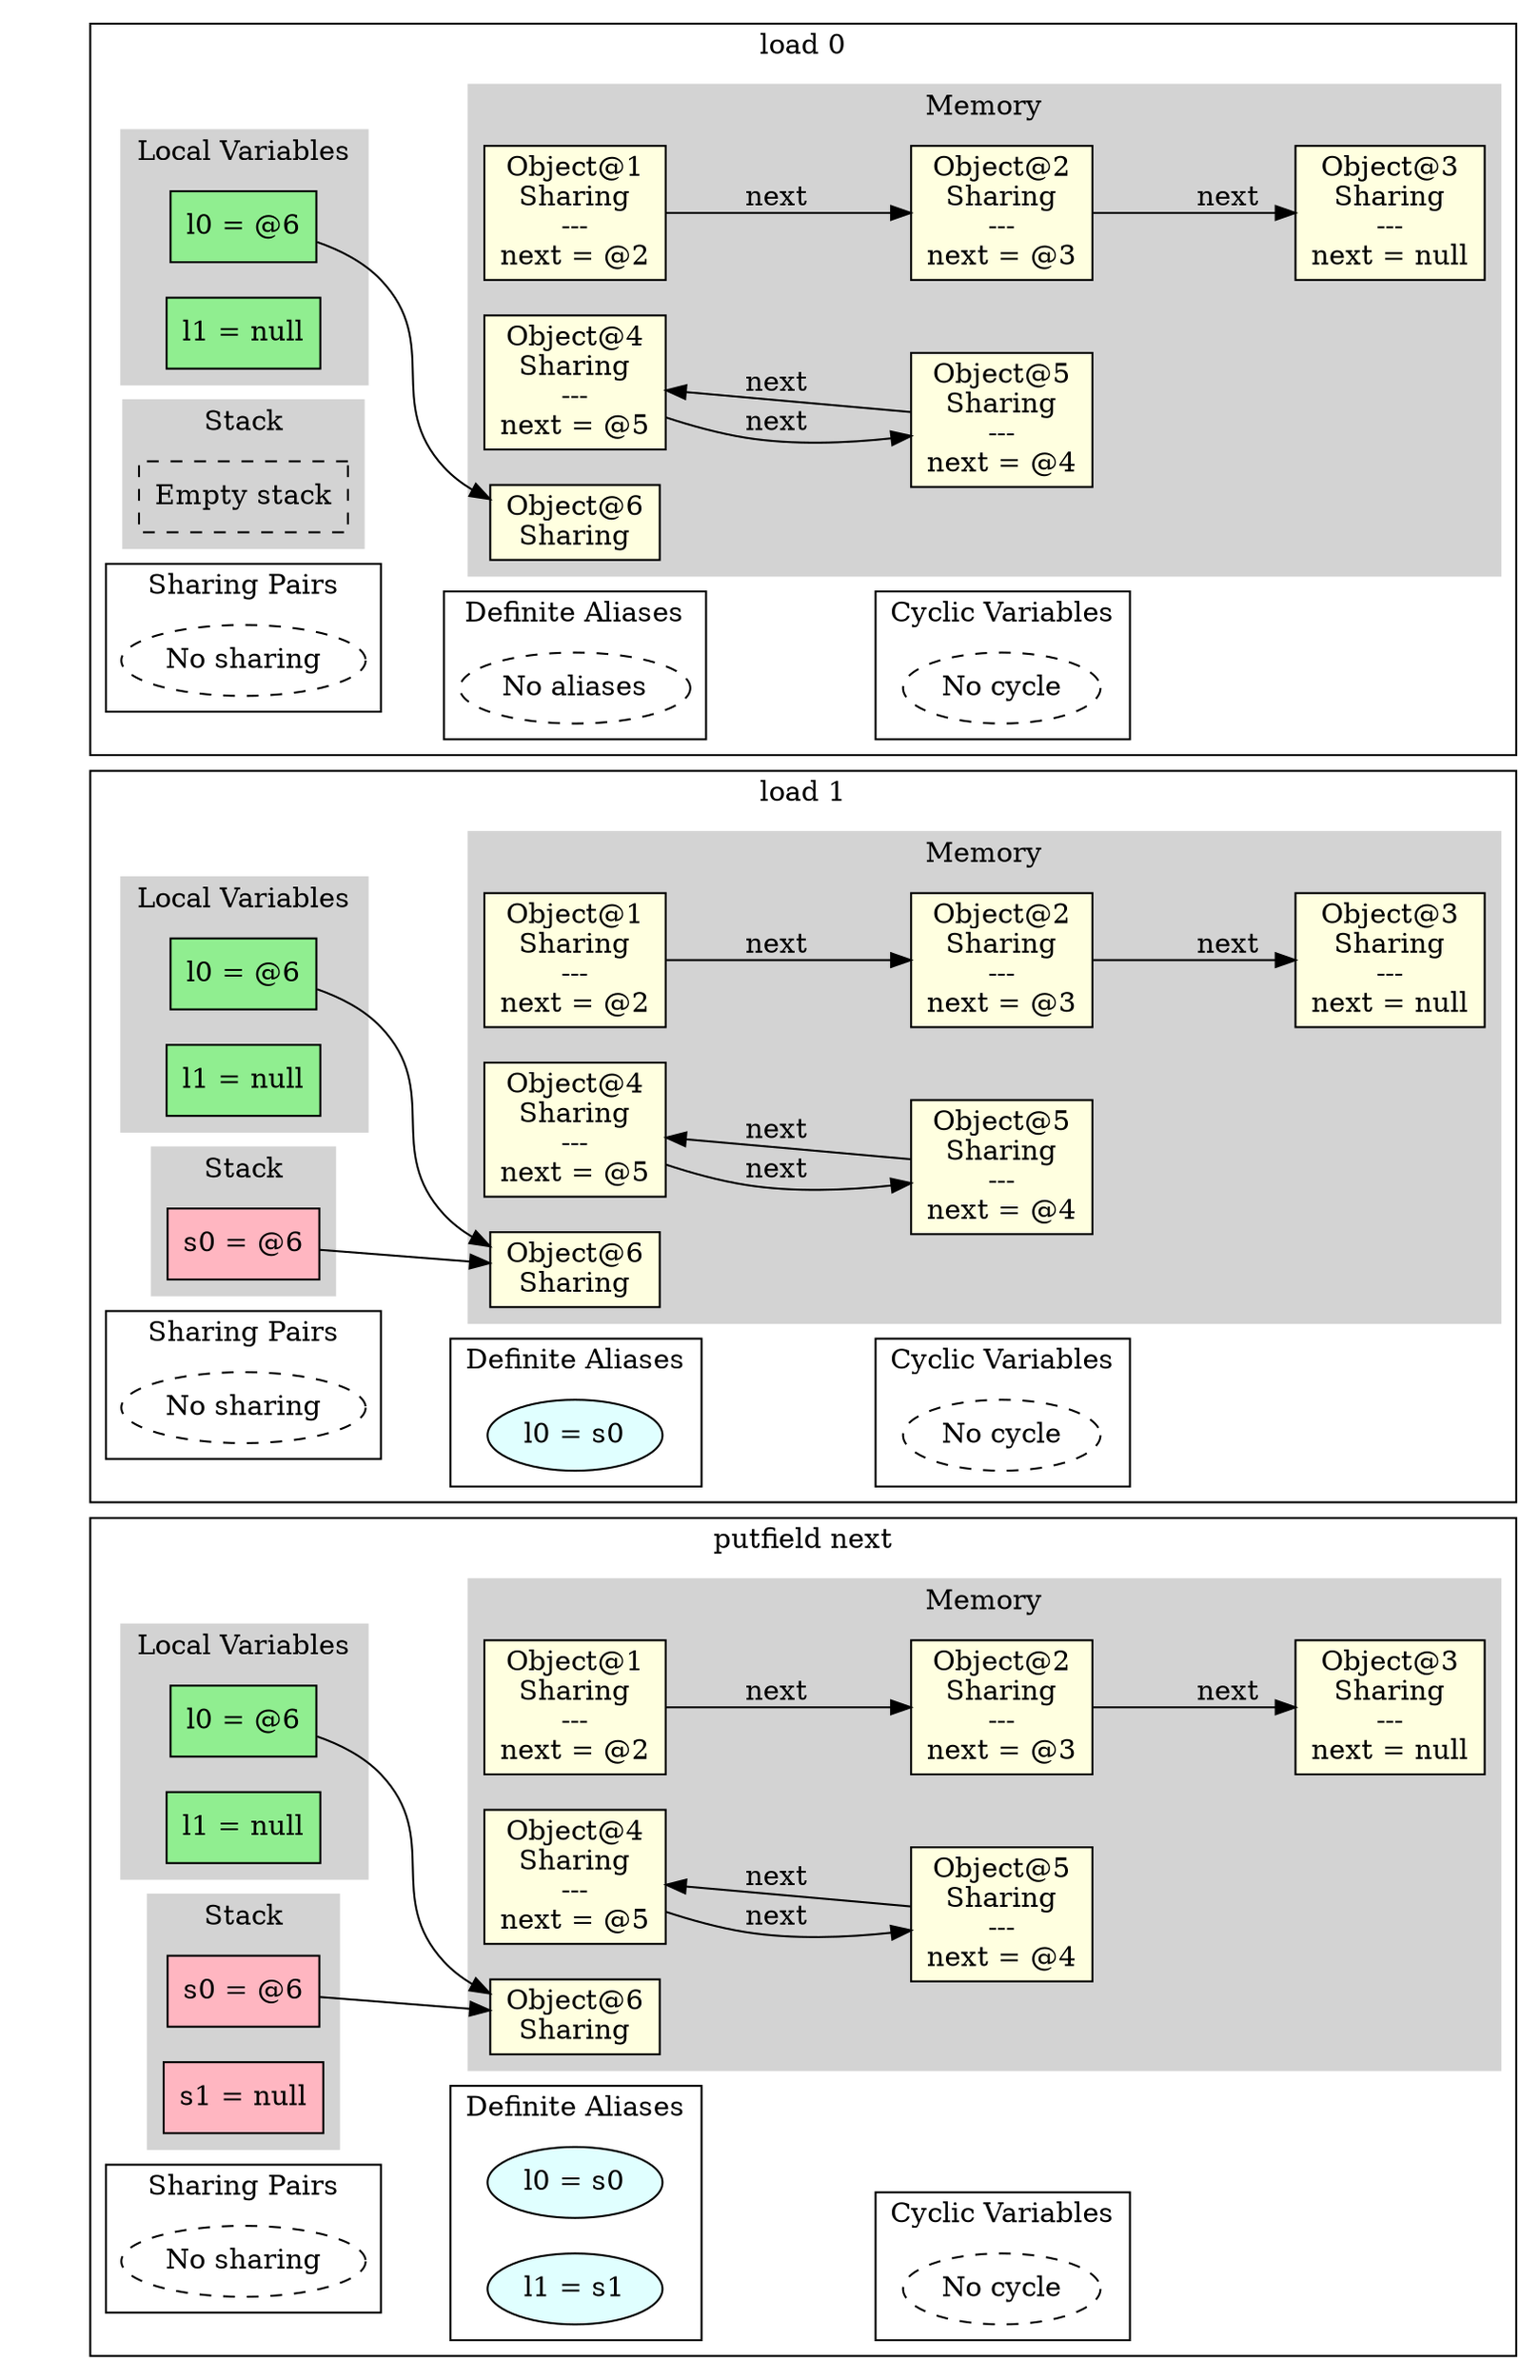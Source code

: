digraph MemoryGraph {
 node [shape=box, style=filled, fillcolor=lightblue];
 rankdir=LR;

 // Invisible anchor subgraph
 subgraph cluster_anchor {
 style=invis;
 anchor [style=invis, shape=point, width=0, height=0];
 }

 // Starting point for subgraph ordering
 anchor_start [style=invis, shape=point];

 anchor_530939366989788 [style=invis, shape=point];
 anchor_start -> anchor_530939366989788 [style=invis];
 anchor_start = anchor_530939366989788;

 subgraph cluster_530939366989788 {
 anchor_530939366989788 [style=invis];
 label="load 0";
 subgraph cluster_locals_530939366989788 {
 label="Local Variables";
 style=filled;
 color=lightgrey;
 node [style=filled, fillcolor=lightgreen];
 "l0_530939366989788" [label="l0 = @6"];
 "l1_530939366989788" [label="l1 = null"];
 }

 subgraph cluster_stack_530939366989788 {
 label="Stack";
 style=filled;
 color=lightgrey;
 node [style=filled, fillcolor=lightpink];
 "empty_stack_530939366989788" [label="Empty stack", style=dashed, fillcolor=white];
 }

 subgraph cluster_memory_530939366989788 {
 label="Memory";
 style=filled;
 color=lightgrey;
 node [style=filled, fillcolor=lightyellow];
 "obj1_530939366989788" [label="Object@1\nSharing\n---\nnext = @2\n"];
 "obj2_530939366989788" [label="Object@2\nSharing\n---\nnext = @3\n"];
 "obj3_530939366989788" [label="Object@3\nSharing\n---\nnext = null\n"];
 "obj4_530939366989788" [label="Object@4\nSharing\n---\nnext = @5\n"];
 "obj5_530939366989788" [label="Object@5\nSharing\n---\nnext = @4\n"];
 "obj6_530939366989788" [label="Object@6\nSharing"];
 }

 "l0_530939366989788" -> "obj6_530939366989788";
 "obj1_530939366989788" -> "obj2_530939366989788" [label="next"];
 "obj2_530939366989788" -> "obj3_530939366989788" [label="next"];
 "obj4_530939366989788" -> "obj5_530939366989788" [label="next"];
 "obj5_530939366989788" -> "obj4_530939366989788" [label="next"];

 // Sharing pairs
 subgraph cluster_sharing_530939366989788 {
 label="Sharing Pairs";
 node [shape=ellipse, style=filled, fillcolor=lightyellow];
 "empty_sharing_530939366989788" [label="No sharing", style=dashed, fillcolor=white];
 }

    // Alias pairs
    subgraph cluster_aliases_530939366989788 {
      label="Definite Aliases";
      node [shape=ellipse, style=filled, fillcolor=lightcyan];
      "empty_alias_530939366989788" [label="No aliases", style=dashed, fillcolor=white];
    }

 // Cyclic variables
 subgraph cluster_cyclic_530939366989788 {
 label="Cyclic Variables";
 node [shape=ellipse];
 "empty_cyclic_530939366989788" [label="No cycle", style=dashed, fillcolor=white];
 }
 // Invisible edge for horizontal alignment
 "empty_sharing_530939366989788" -> "empty_alias_530939366989788" [style=invis, weight=10];
 // Invisible edge for horizontal alignment
 "empty_alias_530939366989788" -> "empty_cyclic_530939366989788" [style=invis, weight=10];
 }
 anchor_530939367752826 [style=invis, shape=point];
 anchor_start -> anchor_530939367752826 [style=invis];
 anchor_start = anchor_530939367752826;

 subgraph cluster_530939367752826 {
 anchor_530939367752826 [style=invis];
 label="load 1";
 subgraph cluster_locals_530939367752826 {
 label="Local Variables";
 style=filled;
 color=lightgrey;
 node [style=filled, fillcolor=lightgreen];
 "l0_530939367752826" [label="l0 = @6"];
 "l1_530939367752826" [label="l1 = null"];
 }

 subgraph cluster_stack_530939367752826 {
 label="Stack";
 style=filled;
 color=lightgrey;
 node [style=filled, fillcolor=lightpink];
 "s0_530939367752826" [label="s0 = @6"];
 }

 subgraph cluster_memory_530939367752826 {
 label="Memory";
 style=filled;
 color=lightgrey;
 node [style=filled, fillcolor=lightyellow];
 "obj1_530939367752826" [label="Object@1\nSharing\n---\nnext = @2\n"];
 "obj2_530939367752826" [label="Object@2\nSharing\n---\nnext = @3\n"];
 "obj3_530939367752826" [label="Object@3\nSharing\n---\nnext = null\n"];
 "obj4_530939367752826" [label="Object@4\nSharing\n---\nnext = @5\n"];
 "obj5_530939367752826" [label="Object@5\nSharing\n---\nnext = @4\n"];
 "obj6_530939367752826" [label="Object@6\nSharing"];
 }

 "l0_530939367752826" -> "obj6_530939367752826";
 "s0_530939367752826" -> "obj6_530939367752826";
 "obj1_530939367752826" -> "obj2_530939367752826" [label="next"];
 "obj2_530939367752826" -> "obj3_530939367752826" [label="next"];
 "obj4_530939367752826" -> "obj5_530939367752826" [label="next"];
 "obj5_530939367752826" -> "obj4_530939367752826" [label="next"];

 // Sharing pairs
 subgraph cluster_sharing_530939367752826 {
 label="Sharing Pairs";
 node [shape=ellipse, style=filled, fillcolor=lightyellow];
 "empty_sharing_530939367752826" [label="No sharing", style=dashed, fillcolor=white];
 }

    // Alias pairs
    subgraph cluster_aliases_530939367752826 {
      label="Definite Aliases";
      node [shape=ellipse, style=filled, fillcolor=lightcyan];
      "alias0_530939367752826" [label="l0 = s0"];
    }

 // Cyclic variables
 subgraph cluster_cyclic_530939367752826 {
 label="Cyclic Variables";
 node [shape=ellipse];
 "empty_cyclic_530939367752826" [label="No cycle", style=dashed, fillcolor=white];
 }
 // Invisible edge for horizontal alignment
 "empty_sharing_530939367752826" -> "alias0_530939367752826" [style=invis, weight=10];
 // Invisible edge for horizontal alignment
 "alias0_530939367752826" -> "empty_cyclic_530939367752826" [style=invis, weight=10];
 }
 anchor_530939368724298 [style=invis, shape=point];
 anchor_start -> anchor_530939368724298 [style=invis];
 anchor_start = anchor_530939368724298;

 subgraph cluster_530939368724298 {
 anchor_530939368724298 [style=invis];
 label="putfield next";
 subgraph cluster_locals_530939368724298 {
 label="Local Variables";
 style=filled;
 color=lightgrey;
 node [style=filled, fillcolor=lightgreen];
 "l0_530939368724298" [label="l0 = @6"];
 "l1_530939368724298" [label="l1 = null"];
 }

 subgraph cluster_stack_530939368724298 {
 label="Stack";
 style=filled;
 color=lightgrey;
 node [style=filled, fillcolor=lightpink];
 "s0_530939368724298" [label="s0 = @6"];
 "s1_530939368724298" [label="s1 = null"];
 }

 subgraph cluster_memory_530939368724298 {
 label="Memory";
 style=filled;
 color=lightgrey;
 node [style=filled, fillcolor=lightyellow];
 "obj1_530939368724298" [label="Object@1\nSharing\n---\nnext = @2\n"];
 "obj2_530939368724298" [label="Object@2\nSharing\n---\nnext = @3\n"];
 "obj3_530939368724298" [label="Object@3\nSharing\n---\nnext = null\n"];
 "obj4_530939368724298" [label="Object@4\nSharing\n---\nnext = @5\n"];
 "obj5_530939368724298" [label="Object@5\nSharing\n---\nnext = @4\n"];
 "obj6_530939368724298" [label="Object@6\nSharing"];
 }

 "l0_530939368724298" -> "obj6_530939368724298";
 "s0_530939368724298" -> "obj6_530939368724298";
 "obj1_530939368724298" -> "obj2_530939368724298" [label="next"];
 "obj2_530939368724298" -> "obj3_530939368724298" [label="next"];
 "obj4_530939368724298" -> "obj5_530939368724298" [label="next"];
 "obj5_530939368724298" -> "obj4_530939368724298" [label="next"];

 // Sharing pairs
 subgraph cluster_sharing_530939368724298 {
 label="Sharing Pairs";
 node [shape=ellipse, style=filled, fillcolor=lightyellow];
 "empty_sharing_530939368724298" [label="No sharing", style=dashed, fillcolor=white];
 }

    // Alias pairs
    subgraph cluster_aliases_530939368724298 {
      label="Definite Aliases";
      node [shape=ellipse, style=filled, fillcolor=lightcyan];
      "alias0_530939368724298" [label="l0 = s0"];
      "alias1_530939368724298" [label="l1 = s1"];
    }

 // Cyclic variables
 subgraph cluster_cyclic_530939368724298 {
 label="Cyclic Variables";
 node [shape=ellipse];
 "empty_cyclic_530939368724298" [label="No cycle", style=dashed, fillcolor=white];
 }
 // Invisible edge for horizontal alignment
 "empty_sharing_530939368724298" -> "alias1_530939368724298" [style=invis, weight=10];
 // Invisible edge for horizontal alignment
 "alias1_530939368724298" -> "empty_cyclic_530939368724298" [style=invis, weight=10];
 }
}
